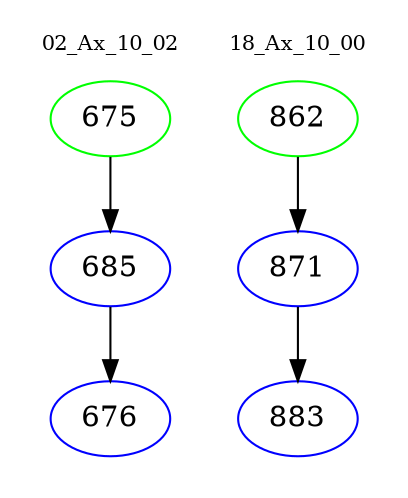digraph{
subgraph cluster_0 {
color = white
label = "02_Ax_10_02";
fontsize=10;
T0_675 [label="675", color="green"]
T0_675 -> T0_685 [color="black"]
T0_685 [label="685", color="blue"]
T0_685 -> T0_676 [color="black"]
T0_676 [label="676", color="blue"]
}
subgraph cluster_1 {
color = white
label = "18_Ax_10_00";
fontsize=10;
T1_862 [label="862", color="green"]
T1_862 -> T1_871 [color="black"]
T1_871 [label="871", color="blue"]
T1_871 -> T1_883 [color="black"]
T1_883 [label="883", color="blue"]
}
}
